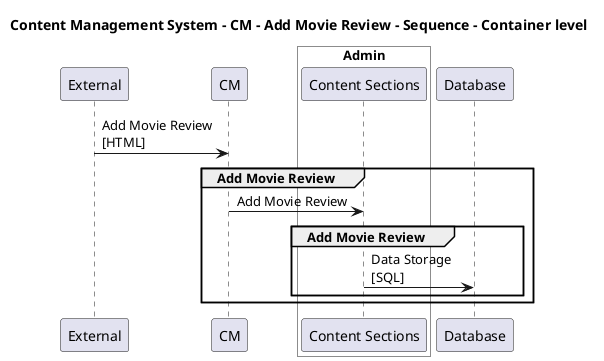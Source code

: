 @startuml

title Content Management System - CM - Add Movie Review - Sequence - Container level

participant "External" as C4InterFlow.SoftwareSystems.ExternalSystem
participant "CM" as ContentManagementSystem.SoftwareSystems.CM

box "Admin" #White
    participant "Content Sections" as ContentManagementSystem.SoftwareSystems.Admin.Containers.ContentSections
end box

participant "Database" as ContentManagementSystem.SoftwareSystems.Database

C4InterFlow.SoftwareSystems.ExternalSystem -> ContentManagementSystem.SoftwareSystems.CM : Add Movie Review\n[HTML]
group Add Movie Review
ContentManagementSystem.SoftwareSystems.CM -> ContentManagementSystem.SoftwareSystems.Admin.Containers.ContentSections : Add Movie Review
group Add Movie Review
ContentManagementSystem.SoftwareSystems.Admin.Containers.ContentSections -> ContentManagementSystem.SoftwareSystems.Database : Data Storage\n[SQL]
end
end


@enduml

